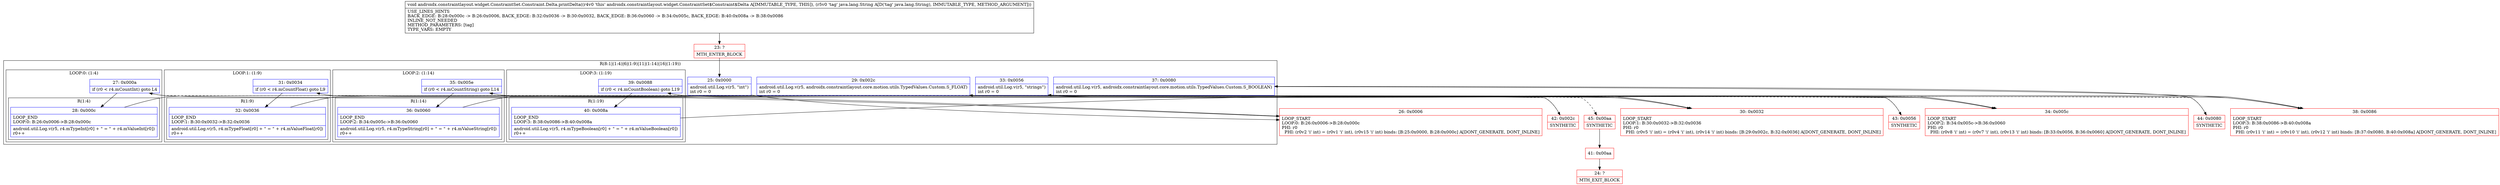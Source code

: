 digraph "CFG forandroidx.constraintlayout.widget.ConstraintSet.Constraint.Delta.printDelta(Ljava\/lang\/String;)V" {
subgraph cluster_Region_876141061 {
label = "R(8:1|(1:4)|6|(1:9)|11|(1:14)|16|(1:19))";
node [shape=record,color=blue];
Node_25 [shape=record,label="{25\:\ 0x0000|android.util.Log.v(r5, \"int\")\lint r0 = 0\l}"];
subgraph cluster_LoopRegion_529829628 {
label = "LOOP:0: (1:4)";
node [shape=record,color=blue];
Node_27 [shape=record,label="{27\:\ 0x000a|if (r0 \< r4.mCountInt) goto L4\l}"];
subgraph cluster_Region_1462731244 {
label = "R(1:4)";
node [shape=record,color=blue];
Node_28 [shape=record,label="{28\:\ 0x000c|LOOP_END\lLOOP:0: B:26:0x0006\-\>B:28:0x000c\l|android.util.Log.v(r5, r4.mTypeInt[r0] + \" = \" + r4.mValueInt[r0])\lr0++\l}"];
}
}
Node_29 [shape=record,label="{29\:\ 0x002c|android.util.Log.v(r5, androidx.constraintlayout.core.motion.utils.TypedValues.Custom.S_FLOAT)\lint r0 = 0\l}"];
subgraph cluster_LoopRegion_2114239779 {
label = "LOOP:1: (1:9)";
node [shape=record,color=blue];
Node_31 [shape=record,label="{31\:\ 0x0034|if (r0 \< r4.mCountFloat) goto L9\l}"];
subgraph cluster_Region_203339796 {
label = "R(1:9)";
node [shape=record,color=blue];
Node_32 [shape=record,label="{32\:\ 0x0036|LOOP_END\lLOOP:1: B:30:0x0032\-\>B:32:0x0036\l|android.util.Log.v(r5, r4.mTypeFloat[r0] + \" = \" + r4.mValueFloat[r0])\lr0++\l}"];
}
}
Node_33 [shape=record,label="{33\:\ 0x0056|android.util.Log.v(r5, \"strings\")\lint r0 = 0\l}"];
subgraph cluster_LoopRegion_927347717 {
label = "LOOP:2: (1:14)";
node [shape=record,color=blue];
Node_35 [shape=record,label="{35\:\ 0x005e|if (r0 \< r4.mCountString) goto L14\l}"];
subgraph cluster_Region_483255264 {
label = "R(1:14)";
node [shape=record,color=blue];
Node_36 [shape=record,label="{36\:\ 0x0060|LOOP_END\lLOOP:2: B:34:0x005c\-\>B:36:0x0060\l|android.util.Log.v(r5, r4.mTypeString[r0] + \" = \" + r4.mValueString[r0])\lr0++\l}"];
}
}
Node_37 [shape=record,label="{37\:\ 0x0080|android.util.Log.v(r5, androidx.constraintlayout.core.motion.utils.TypedValues.Custom.S_BOOLEAN)\lint r0 = 0\l}"];
subgraph cluster_LoopRegion_1207675135 {
label = "LOOP:3: (1:19)";
node [shape=record,color=blue];
Node_39 [shape=record,label="{39\:\ 0x0088|if (r0 \< r4.mCountBoolean) goto L19\l}"];
subgraph cluster_Region_1054635532 {
label = "R(1:19)";
node [shape=record,color=blue];
Node_40 [shape=record,label="{40\:\ 0x008a|LOOP_END\lLOOP:3: B:38:0x0086\-\>B:40:0x008a\l|android.util.Log.v(r5, r4.mTypeBoolean[r0] + \" = \" + r4.mValueBoolean[r0])\lr0++\l}"];
}
}
}
Node_23 [shape=record,color=red,label="{23\:\ ?|MTH_ENTER_BLOCK\l}"];
Node_26 [shape=record,color=red,label="{26\:\ 0x0006|LOOP_START\lLOOP:0: B:26:0x0006\-\>B:28:0x000c\lPHI: r0 \l  PHI: (r0v2 'i' int) = (r0v1 'i' int), (r0v15 'i' int) binds: [B:25:0x0000, B:28:0x000c] A[DONT_GENERATE, DONT_INLINE]\l}"];
Node_42 [shape=record,color=red,label="{42\:\ 0x002c|SYNTHETIC\l}"];
Node_30 [shape=record,color=red,label="{30\:\ 0x0032|LOOP_START\lLOOP:1: B:30:0x0032\-\>B:32:0x0036\lPHI: r0 \l  PHI: (r0v5 'i' int) = (r0v4 'i' int), (r0v14 'i' int) binds: [B:29:0x002c, B:32:0x0036] A[DONT_GENERATE, DONT_INLINE]\l}"];
Node_43 [shape=record,color=red,label="{43\:\ 0x0056|SYNTHETIC\l}"];
Node_34 [shape=record,color=red,label="{34\:\ 0x005c|LOOP_START\lLOOP:2: B:34:0x005c\-\>B:36:0x0060\lPHI: r0 \l  PHI: (r0v8 'i' int) = (r0v7 'i' int), (r0v13 'i' int) binds: [B:33:0x0056, B:36:0x0060] A[DONT_GENERATE, DONT_INLINE]\l}"];
Node_44 [shape=record,color=red,label="{44\:\ 0x0080|SYNTHETIC\l}"];
Node_38 [shape=record,color=red,label="{38\:\ 0x0086|LOOP_START\lLOOP:3: B:38:0x0086\-\>B:40:0x008a\lPHI: r0 \l  PHI: (r0v11 'i' int) = (r0v10 'i' int), (r0v12 'i' int) binds: [B:37:0x0080, B:40:0x008a] A[DONT_GENERATE, DONT_INLINE]\l}"];
Node_45 [shape=record,color=red,label="{45\:\ 0x00aa|SYNTHETIC\l}"];
Node_41 [shape=record,color=red,label="{41\:\ 0x00aa}"];
Node_24 [shape=record,color=red,label="{24\:\ ?|MTH_EXIT_BLOCK\l}"];
MethodNode[shape=record,label="{void androidx.constraintlayout.widget.ConstraintSet.Constraint.Delta.printDelta((r4v0 'this' androidx.constraintlayout.widget.ConstraintSet$Constraint$Delta A[IMMUTABLE_TYPE, THIS]), (r5v0 'tag' java.lang.String A[D('tag' java.lang.String), IMMUTABLE_TYPE, METHOD_ARGUMENT]))  | USE_LINES_HINTS\lBACK_EDGE: B:28:0x000c \-\> B:26:0x0006, BACK_EDGE: B:32:0x0036 \-\> B:30:0x0032, BACK_EDGE: B:36:0x0060 \-\> B:34:0x005c, BACK_EDGE: B:40:0x008a \-\> B:38:0x0086\lINLINE_NOT_NEEDED\lMETHOD_PARAMETERS: [tag]\lTYPE_VARS: EMPTY\l}"];
MethodNode -> Node_23;Node_25 -> Node_26;
Node_27 -> Node_28;
Node_27 -> Node_42[style=dashed];
Node_28 -> Node_26;
Node_29 -> Node_30;
Node_31 -> Node_32;
Node_31 -> Node_43[style=dashed];
Node_32 -> Node_30;
Node_33 -> Node_34;
Node_35 -> Node_36;
Node_35 -> Node_44[style=dashed];
Node_36 -> Node_34;
Node_37 -> Node_38;
Node_39 -> Node_40;
Node_39 -> Node_45[style=dashed];
Node_40 -> Node_38;
Node_23 -> Node_25;
Node_26 -> Node_27;
Node_42 -> Node_29;
Node_30 -> Node_31;
Node_43 -> Node_33;
Node_34 -> Node_35;
Node_44 -> Node_37;
Node_38 -> Node_39;
Node_45 -> Node_41;
Node_41 -> Node_24;
}

